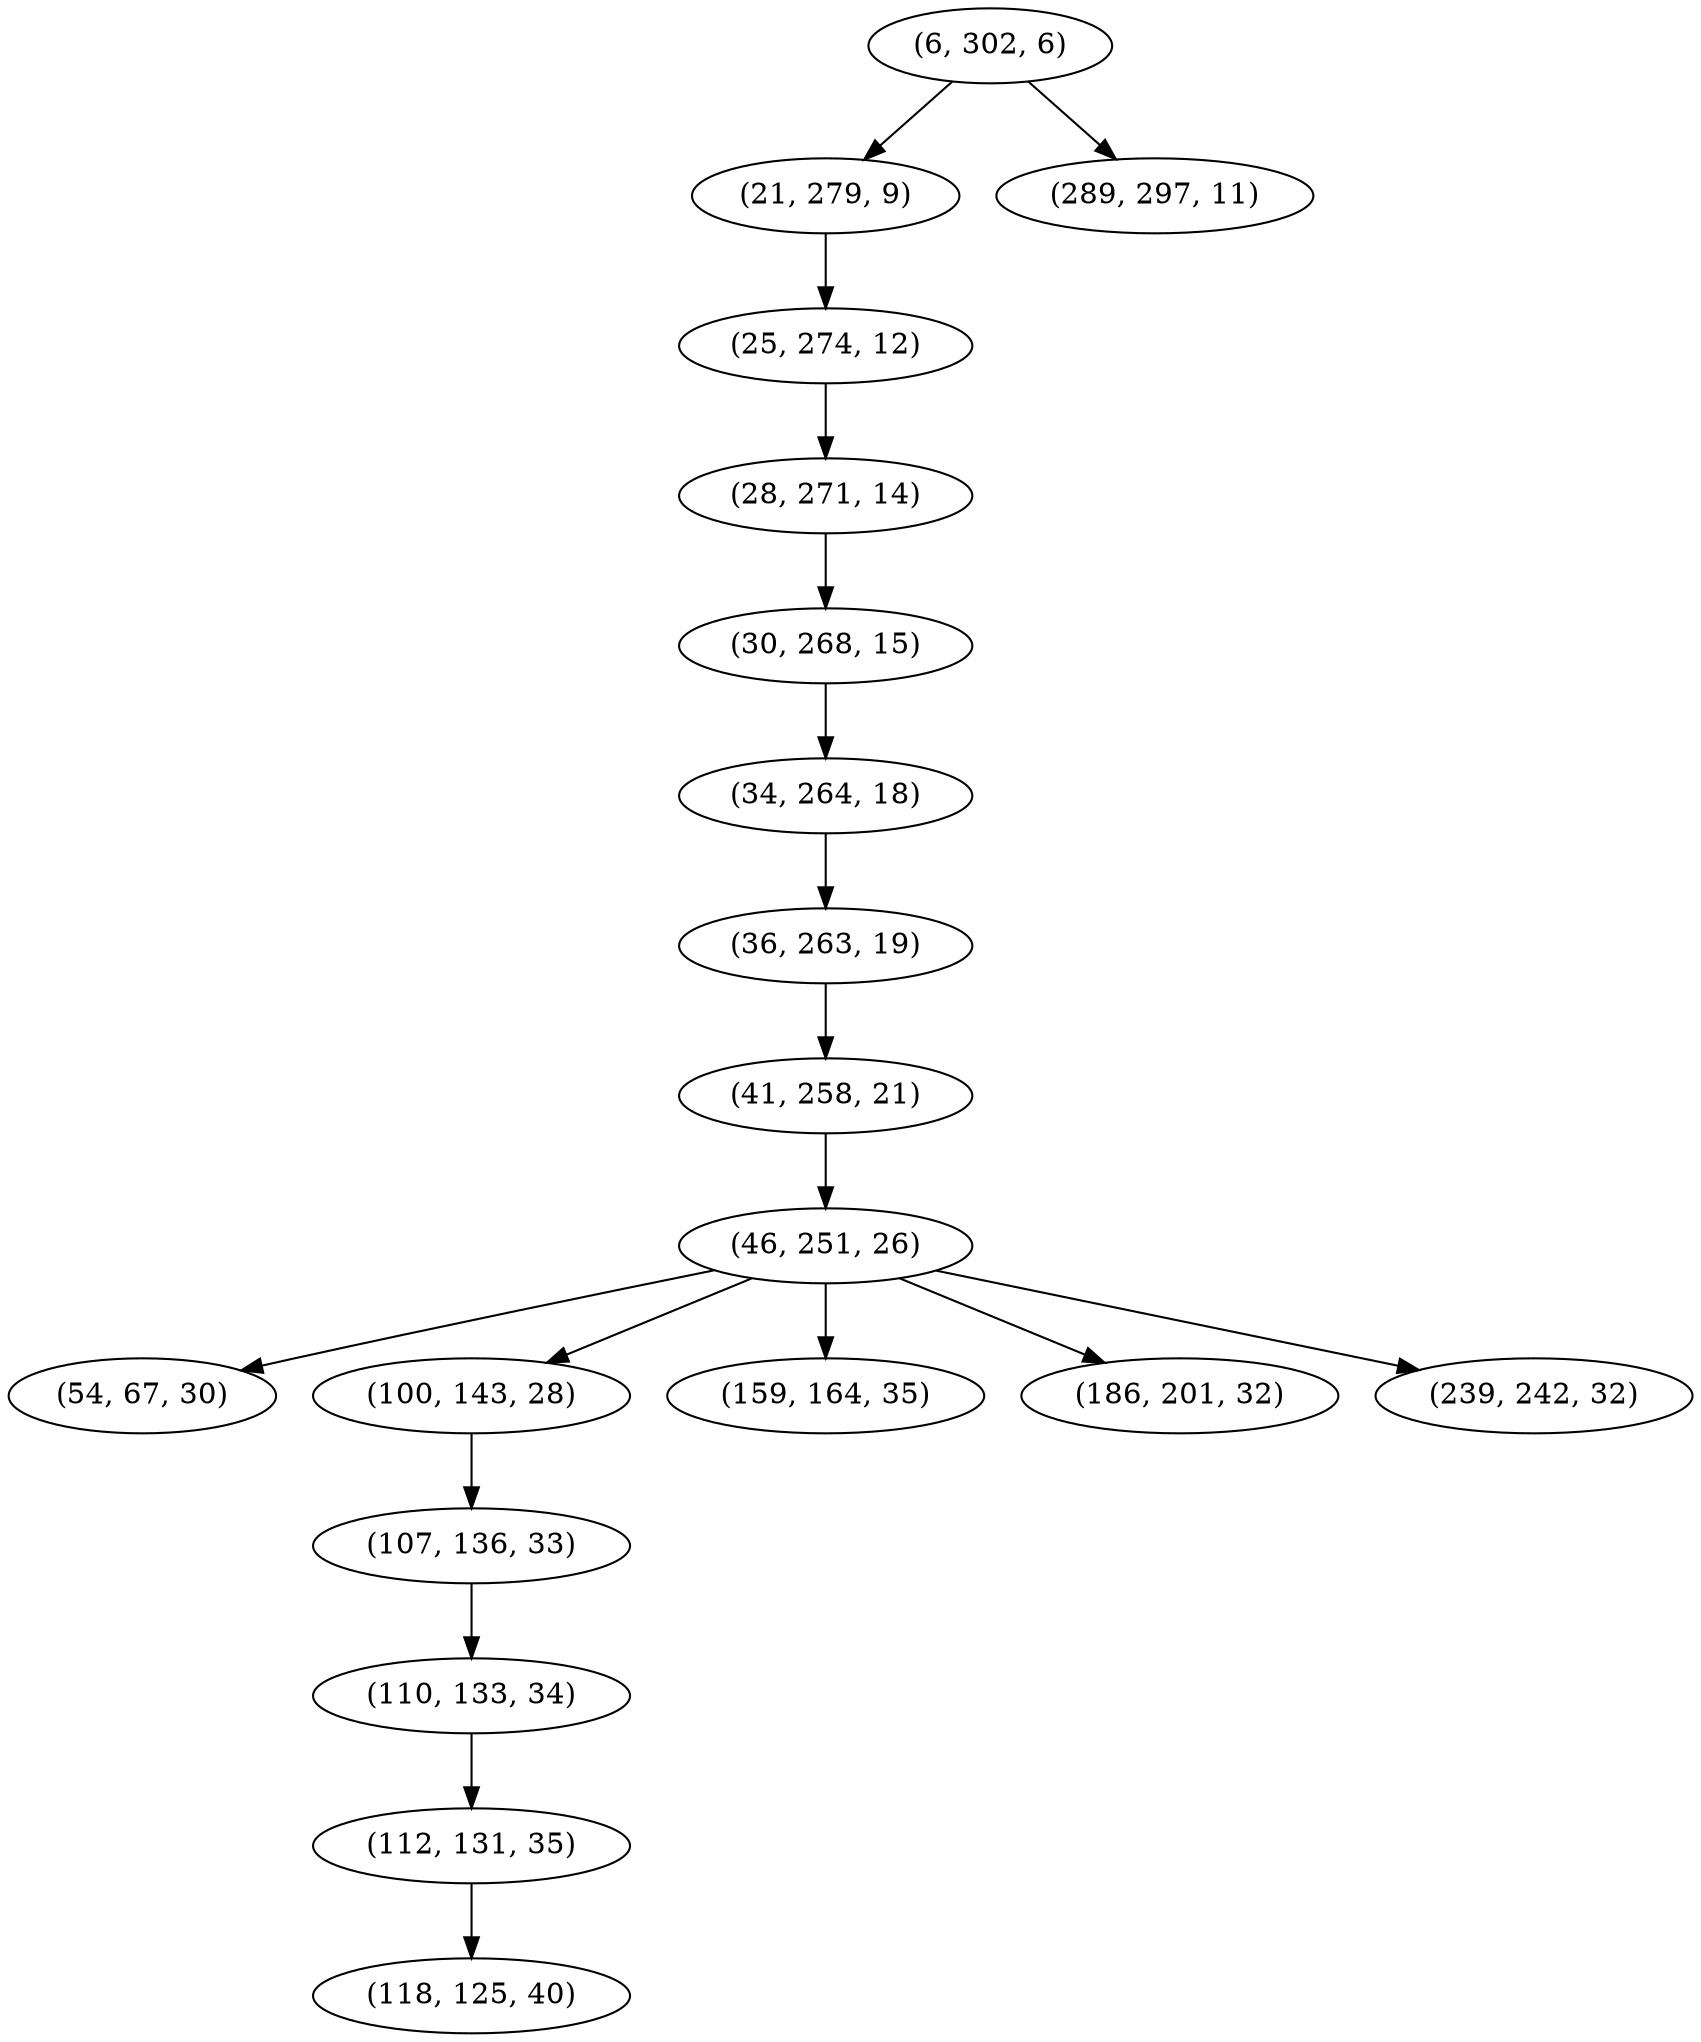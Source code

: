 digraph tree {
    "(6, 302, 6)";
    "(21, 279, 9)";
    "(25, 274, 12)";
    "(28, 271, 14)";
    "(30, 268, 15)";
    "(34, 264, 18)";
    "(36, 263, 19)";
    "(41, 258, 21)";
    "(46, 251, 26)";
    "(54, 67, 30)";
    "(100, 143, 28)";
    "(107, 136, 33)";
    "(110, 133, 34)";
    "(112, 131, 35)";
    "(118, 125, 40)";
    "(159, 164, 35)";
    "(186, 201, 32)";
    "(239, 242, 32)";
    "(289, 297, 11)";
    "(6, 302, 6)" -> "(21, 279, 9)";
    "(6, 302, 6)" -> "(289, 297, 11)";
    "(21, 279, 9)" -> "(25, 274, 12)";
    "(25, 274, 12)" -> "(28, 271, 14)";
    "(28, 271, 14)" -> "(30, 268, 15)";
    "(30, 268, 15)" -> "(34, 264, 18)";
    "(34, 264, 18)" -> "(36, 263, 19)";
    "(36, 263, 19)" -> "(41, 258, 21)";
    "(41, 258, 21)" -> "(46, 251, 26)";
    "(46, 251, 26)" -> "(54, 67, 30)";
    "(46, 251, 26)" -> "(100, 143, 28)";
    "(46, 251, 26)" -> "(159, 164, 35)";
    "(46, 251, 26)" -> "(186, 201, 32)";
    "(46, 251, 26)" -> "(239, 242, 32)";
    "(100, 143, 28)" -> "(107, 136, 33)";
    "(107, 136, 33)" -> "(110, 133, 34)";
    "(110, 133, 34)" -> "(112, 131, 35)";
    "(112, 131, 35)" -> "(118, 125, 40)";
}
